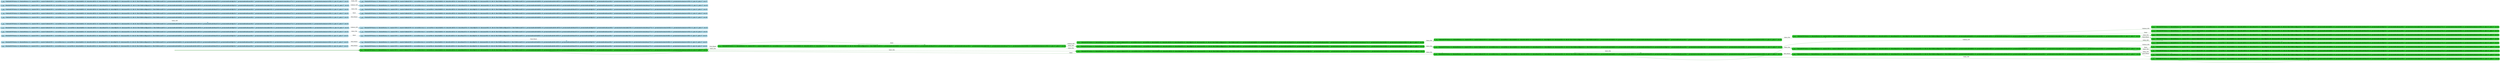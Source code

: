 digraph g {

	rankdir="LR"

	__invisible__[shape="point", color="forestgreen"]
	c0q1[label=<<b>c<sub>0</sub>q<sub>1</sub> = blockedCHVStatus=14, blockedStatus=14, counterCHV=3, counterUnblockCHV=10, currentDirectory=1, currentFile=0, data(efad[6])=22, data(eficcid[3])=19, data(efimsi[5])=21, data(eflp[4])=20, data(none[0])=19, dd=28, filesChildren(dfgsm[2])=5, filesChildren(mf[1])=2, permissionRead(efad[6])=10, permissionRead(eficcid[3])=9, permissionRead(efimsi[5])=8, permissionRead(eflp[4])=7, permissionRead(none[0])=7, permissionSession(adm[10])=12, permissionSession(always[7])=11, permissionSession(chv[8])=12, permissionSession(never[9])=12, pin=15, puk=17, sw=23</b>>, shape="box", style="rounded, filled", fillcolor="limegreen", color="forestgreen", penwidth=3] // Initial
	c1q1[label=<<b>c<sub>1</sub>q<sub>1</sub> = blockedCHVStatus=14, blockedStatus=14, counterCHV=3, counterUnblockCHV=10, currentDirectory=1, currentFile=0, data(efad[6])=22, data(eficcid[3])=19, data(efimsi[5])=21, data(eflp[4])=20, data(none[0])=19, dd=28, filesChildren(dfgsm[2])=5, filesChildren(mf[1])=2, permissionRead(efad[6])=10, permissionRead(eficcid[3])=9, permissionRead(efimsi[5])=8, permissionRead(eflp[4])=7, permissionRead(none[0])=7, permissionSession(adm[10])=12, permissionSession(always[7])=11, permissionSession(chv[8])=12, permissionSession(never[9])=12, pin=15, puk=17, sw=24</b>>, shape="box", style="rounded, filled", fillcolor="limegreen", color="forestgreen"]
	c2q1[label=<<b>c<sub>2</sub>q<sub>1</sub> = blockedCHVStatus=14, blockedStatus=14, counterCHV=3, counterUnblockCHV=9, currentDirectory=1, currentFile=0, data(efad[6])=22, data(eficcid[3])=19, data(efimsi[5])=21, data(eflp[4])=20, data(none[0])=19, dd=28, filesChildren(dfgsm[2])=5, filesChildren(mf[1])=2, permissionRead(efad[6])=10, permissionRead(eficcid[3])=9, permissionRead(efimsi[5])=8, permissionRead(eflp[4])=7, permissionRead(none[0])=7, permissionSession(adm[10])=12, permissionSession(always[7])=11, permissionSession(chv[8])=12, permissionSession(never[9])=12, pin=15, puk=17, sw=26</b>>, shape="box", style="rounded, filled", fillcolor="limegreen", color="forestgreen"]
	c27q1[label=<<b>c<sub>27</sub>q<sub>1</sub> = blockedCHVStatus=14, blockedStatus=14, counterCHV=3, counterUnblockCHV=9, currentDirectory=2, currentFile=0, data(efad[6])=22, data(eficcid[3])=19, data(efimsi[5])=21, data(eflp[4])=20, data(none[0])=19, dd=28, filesChildren(dfgsm[2])=5, filesChildren(mf[1])=2, permissionRead(efad[6])=10, permissionRead(eficcid[3])=9, permissionRead(efimsi[5])=8, permissionRead(eflp[4])=7, permissionRead(none[0])=7, permissionSession(adm[10])=12, permissionSession(always[7])=11, permissionSession(chv[8])=12, permissionSession(never[9])=12, pin=15, puk=17, sw=23</b>>, shape="box", style="rounded, filled", fillcolor="limegreen", color="forestgreen"]
	c28q1[label=<<b>c<sub>28</sub>q<sub>1</sub> = blockedCHVStatus=14, blockedStatus=14, counterCHV=3, counterUnblockCHV=9, currentDirectory=2, currentFile=5, data(efad[6])=22, data(eficcid[3])=19, data(efimsi[5])=21, data(eflp[4])=20, data(none[0])=19, dd=28, filesChildren(dfgsm[2])=5, filesChildren(mf[1])=2, permissionRead(efad[6])=10, permissionRead(eficcid[3])=9, permissionRead(efimsi[5])=8, permissionRead(eflp[4])=7, permissionRead(none[0])=7, permissionSession(adm[10])=12, permissionSession(always[7])=11, permissionSession(chv[8])=12, permissionSession(never[9])=12, pin=15, puk=17, sw=23</b>>, shape="box", style="rounded, filled", fillcolor="limegreen", color="forestgreen"]
	c36q1[label=<<b>c<sub>36</sub>q<sub>1</sub> = blockedCHVStatus=14, blockedStatus=14, counterCHV=3, counterUnblockCHV=9, currentDirectory=2, currentFile=5, data(efad[6])=22, data(eficcid[3])=19, data(efimsi[5])=21, data(eflp[4])=20, data(none[0])=19, dd=28, filesChildren(dfgsm[2])=5, filesChildren(mf[1])=2, permissionRead(efad[6])=10, permissionRead(eficcid[3])=9, permissionRead(efimsi[5])=8, permissionRead(eflp[4])=7, permissionRead(none[0])=7, permissionSession(adm[10])=12, permissionSession(always[7])=11, permissionSession(chv[8])=12, permissionSession(never[9])=12, pin=15, puk=17, sw=26</b>>, shape="box", style="rounded, filled", fillcolor="limegreen", color="forestgreen"]
	c37q1[label=<<b>c<sub>37</sub>q<sub>1</sub> = blockedCHVStatus=14, blockedStatus=14, counterCHV=3, counterUnblockCHV=9, currentDirectory=1, currentFile=0, data(efad[6])=22, data(eficcid[3])=19, data(efimsi[5])=21, data(eflp[4])=20, data(none[0])=19, dd=28, filesChildren(dfgsm[2])=5, filesChildren(mf[1])=2, permissionRead(efad[6])=10, permissionRead(eficcid[3])=9, permissionRead(efimsi[5])=8, permissionRead(eflp[4])=7, permissionRead(none[0])=7, permissionSession(adm[10])=12, permissionSession(always[7])=11, permissionSession(chv[8])=12, permissionSession(never[9])=12, pin=15, puk=17, sw=23</b>>, shape="box", style="rounded, filled", fillcolor="limegreen", color="forestgreen"]
	c38q1[label=<<b>c<sub>38</sub>q<sub>1</sub> = blockedCHVStatus=14, blockedStatus=14, counterCHV=3, counterUnblockCHV=9, currentDirectory=2, currentFile=5, data(efad[6])=22, data(eficcid[3])=19, data(efimsi[5])=21, data(eflp[4])=20, data(none[0])=19, dd=28, filesChildren(dfgsm[2])=5, filesChildren(mf[1])=2, permissionRead(efad[6])=10, permissionRead(eficcid[3])=9, permissionRead(efimsi[5])=8, permissionRead(eflp[4])=7, permissionRead(none[0])=7, permissionSession(adm[10])=12, permissionSession(always[7])=11, permissionSession(chv[8])=12, permissionSession(never[9])=12, pin=15, puk=17, sw=25</b>>, shape="box", style="rounded, filled", fillcolor="limegreen", color="forestgreen"]
	c39q1[label=<<b>c<sub>39</sub>q<sub>1</sub> = blockedCHVStatus=14, blockedStatus=14, counterCHV=3, counterUnblockCHV=8, currentDirectory=2, currentFile=5, data(efad[6])=22, data(eficcid[3])=19, data(efimsi[5])=21, data(eflp[4])=20, data(none[0])=19, dd=28, filesChildren(dfgsm[2])=5, filesChildren(mf[1])=2, permissionRead(efad[6])=10, permissionRead(eficcid[3])=9, permissionRead(efimsi[5])=8, permissionRead(eflp[4])=7, permissionRead(none[0])=7, permissionSession(adm[10])=12, permissionSession(always[7])=11, permissionSession(chv[8])=12, permissionSession(never[9])=12, pin=15, puk=17, sw=26</b>>, shape="box", style="rounded, filled", fillcolor="limegreen", color="forestgreen"]
	c34q1[label=<<b>c<sub>34</sub>q<sub>1</sub> = blockedCHVStatus=14, blockedStatus=14, counterCHV=2, counterUnblockCHV=9, currentDirectory=2, currentFile=5, data(efad[6])=22, data(eficcid[3])=19, data(efimsi[5])=21, data(eflp[4])=20, data(none[0])=19, dd=28, filesChildren(dfgsm[2])=5, filesChildren(mf[1])=2, permissionRead(efad[6])=10, permissionRead(eficcid[3])=9, permissionRead(efimsi[5])=8, permissionRead(eflp[4])=7, permissionRead(none[0])=7, permissionSession(adm[10])=12, permissionSession(always[7])=11, permissionSession(chv[8])=12, permissionSession(never[9])=12, pin=15, puk=17, sw=26</b>>, shape="box", style="rounded, filled", fillcolor="limegreen", color="forestgreen"]
	c3q1[label=<<b>c<sub>3</sub>q<sub>1</sub> = blockedCHVStatus=14, blockedStatus=14, counterCHV=2, counterUnblockCHV=10, currentDirectory=1, currentFile=0, data(efad[6])=22, data(eficcid[3])=19, data(efimsi[5])=21, data(eflp[4])=20, data(none[0])=19, dd=28, filesChildren(dfgsm[2])=5, filesChildren(mf[1])=2, permissionRead(efad[6])=10, permissionRead(eficcid[3])=9, permissionRead(efimsi[5])=8, permissionRead(eflp[4])=7, permissionRead(none[0])=7, permissionSession(adm[10])=12, permissionSession(always[7])=11, permissionSession(chv[8])=12, permissionSession(never[9])=12, pin=15, puk=17, sw=26</b>>, shape="box", style="rounded, filled", fillcolor="limegreen", color="forestgreen"]
	c25q1[label=<<b>c<sub>25</sub>q<sub>1</sub> = blockedCHVStatus=14, blockedStatus=14, counterCHV=2, counterUnblockCHV=10, currentDirectory=2, currentFile=0, data(efad[6])=22, data(eficcid[3])=19, data(efimsi[5])=21, data(eflp[4])=20, data(none[0])=19, dd=28, filesChildren(dfgsm[2])=5, filesChildren(mf[1])=2, permissionRead(efad[6])=10, permissionRead(eficcid[3])=9, permissionRead(efimsi[5])=8, permissionRead(eflp[4])=7, permissionRead(none[0])=7, permissionSession(adm[10])=12, permissionSession(always[7])=11, permissionSession(chv[8])=12, permissionSession(never[9])=12, pin=15, puk=17, sw=23</b>>, shape="box", style="rounded, filled", fillcolor="limegreen", color="forestgreen"]
	c26q1[label=<<b>c<sub>26</sub>q<sub>1</sub> = blockedCHVStatus=14, blockedStatus=14, counterCHV=2, counterUnblockCHV=10, currentDirectory=2, currentFile=5, data(efad[6])=22, data(eficcid[3])=19, data(efimsi[5])=21, data(eflp[4])=20, data(none[0])=19, dd=28, filesChildren(dfgsm[2])=5, filesChildren(mf[1])=2, permissionRead(efad[6])=10, permissionRead(eficcid[3])=9, permissionRead(efimsi[5])=8, permissionRead(eflp[4])=7, permissionRead(none[0])=7, permissionSession(adm[10])=12, permissionSession(always[7])=11, permissionSession(chv[8])=12, permissionSession(never[9])=12, pin=15, puk=17, sw=23</b>>, shape="box", style="rounded, filled", fillcolor="limegreen", color="forestgreen"]
	c31q1[label=<<b>c<sub>31</sub>q<sub>1</sub> = blockedCHVStatus=14, blockedStatus=14, counterCHV=2, counterUnblockCHV=10, currentDirectory=2, currentFile=5, data(efad[6])=22, data(eficcid[3])=19, data(efimsi[5])=21, data(eflp[4])=20, data(none[0])=19, dd=28, filesChildren(dfgsm[2])=5, filesChildren(mf[1])=2, permissionRead(efad[6])=10, permissionRead(eficcid[3])=9, permissionRead(efimsi[5])=8, permissionRead(eflp[4])=7, permissionRead(none[0])=7, permissionSession(adm[10])=12, permissionSession(always[7])=11, permissionSession(chv[8])=12, permissionSession(never[9])=12, pin=15, puk=17, sw=26</b>>, shape="box", style="rounded, filled", fillcolor="limegreen", color="forestgreen"]
	c32q1[label=<<b>c<sub>32</sub>q<sub>1</sub> = blockedCHVStatus=14, blockedStatus=14, counterCHV=2, counterUnblockCHV=10, currentDirectory=1, currentFile=0, data(efad[6])=22, data(eficcid[3])=19, data(efimsi[5])=21, data(eflp[4])=20, data(none[0])=19, dd=28, filesChildren(dfgsm[2])=5, filesChildren(mf[1])=2, permissionRead(efad[6])=10, permissionRead(eficcid[3])=9, permissionRead(efimsi[5])=8, permissionRead(eflp[4])=7, permissionRead(none[0])=7, permissionSession(adm[10])=12, permissionSession(always[7])=11, permissionSession(chv[8])=12, permissionSession(never[9])=12, pin=15, puk=17, sw=23</b>>, shape="box", style="rounded, filled", fillcolor="limegreen", color="forestgreen"]
	c33q1[label=<<b>c<sub>33</sub>q<sub>1</sub> = blockedCHVStatus=14, blockedStatus=14, counterCHV=2, counterUnblockCHV=10, currentDirectory=2, currentFile=5, data(efad[6])=22, data(eficcid[3])=19, data(efimsi[5])=21, data(eflp[4])=20, data(none[0])=19, dd=28, filesChildren(dfgsm[2])=5, filesChildren(mf[1])=2, permissionRead(efad[6])=10, permissionRead(eficcid[3])=9, permissionRead(efimsi[5])=8, permissionRead(eflp[4])=7, permissionRead(none[0])=7, permissionSession(adm[10])=12, permissionSession(always[7])=11, permissionSession(chv[8])=12, permissionSession(never[9])=12, pin=15, puk=17, sw=25</b>>, shape="box", style="rounded, filled", fillcolor="limegreen", color="forestgreen"]
	c35q1[label=<<b>c<sub>35</sub>q<sub>1</sub> = blockedCHVStatus=14, blockedStatus=14, counterCHV=3, counterUnblockCHV=10, currentDirectory=2, currentFile=5, data(efad[6])=22, data(eficcid[3])=19, data(efimsi[5])=21, data(eflp[4])=20, data(none[0])=19, dd=28, filesChildren(dfgsm[2])=5, filesChildren(mf[1])=2, permissionRead(efad[6])=10, permissionRead(eficcid[3])=9, permissionRead(efimsi[5])=8, permissionRead(eflp[4])=7, permissionRead(none[0])=7, permissionSession(adm[10])=12, permissionSession(always[7])=11, permissionSession(chv[8])=11, permissionSession(never[9])=12, pin=15, puk=17, sw=23</b>>, shape="box", style="rounded, filled", fillcolor="limegreen", color="forestgreen"]
	c29q1[label=<<b>c<sub>29</sub>q<sub>1</sub> = blockedCHVStatus=14, blockedStatus=14, counterCHV=3, counterUnblockCHV=10, currentDirectory=2, currentFile=0, data(efad[6])=22, data(eficcid[3])=19, data(efimsi[5])=21, data(eflp[4])=20, data(none[0])=19, dd=28, filesChildren(dfgsm[2])=5, filesChildren(mf[1])=2, permissionRead(efad[6])=10, permissionRead(eficcid[3])=9, permissionRead(efimsi[5])=8, permissionRead(eflp[4])=7, permissionRead(none[0])=7, permissionSession(adm[10])=12, permissionSession(always[7])=11, permissionSession(chv[8])=12, permissionSession(never[9])=12, pin=15, puk=17, sw=23</b>>, shape="box", style="rounded, filled", fillcolor="limegreen", color="forestgreen"]
	c30q1[label=<<b>c<sub>30</sub>q<sub>1</sub> = blockedCHVStatus=14, blockedStatus=14, counterCHV=3, counterUnblockCHV=10, currentDirectory=2, currentFile=5, data(efad[6])=22, data(eficcid[3])=19, data(efimsi[5])=21, data(eflp[4])=20, data(none[0])=19, dd=28, filesChildren(dfgsm[2])=5, filesChildren(mf[1])=2, permissionRead(efad[6])=10, permissionRead(eficcid[3])=9, permissionRead(efimsi[5])=8, permissionRead(eflp[4])=7, permissionRead(none[0])=7, permissionSession(adm[10])=12, permissionSession(always[7])=11, permissionSession(chv[8])=12, permissionSession(never[9])=12, pin=15, puk=17, sw=23</b>>, shape="box", style="rounded, filled", fillcolor="limegreen", color="forestgreen"]
	c40q1[label=<<b>c<sub>40</sub>q<sub>1</sub> = blockedCHVStatus=14, blockedStatus=14, counterCHV=3, counterUnblockCHV=10, currentDirectory=2, currentFile=5, data(efad[6])=22, data(eficcid[3])=19, data(efimsi[5])=21, data(eflp[4])=20, data(none[0])=19, dd=28, filesChildren(dfgsm[2])=5, filesChildren(mf[1])=2, permissionRead(efad[6])=10, permissionRead(eficcid[3])=9, permissionRead(efimsi[5])=8, permissionRead(eflp[4])=7, permissionRead(none[0])=7, permissionSession(adm[10])=12, permissionSession(always[7])=11, permissionSession(chv[8])=12, permissionSession(never[9])=12, pin=15, puk=17, sw=26</b>>, shape="box", style="rounded, filled", fillcolor="limegreen", color="forestgreen"]
	c4q1[label=<<b>c<sub>4</sub>q<sub>1</sub> = blockedCHVStatus=14, blockedStatus=14, counterCHV=1, counterUnblockCHV=1, currentDirectory=2, currentFile=0, data(efad[6])=19, data(eficcid[3])=19, data(efimsi[5])=20, data(eflp[4])=19, data(none[0])=19, dd=28, filesChildren(dfgsm[2])=4, filesChildren(mf[1])=2, permissionRead(efad[6])=10, permissionRead(eficcid[3])=9, permissionRead(efimsi[5])=8, permissionRead(eflp[4])=7, permissionRead(none[0])=7, permissionSession(adm[10])=12, permissionSession(always[7])=11, permissionSession(chv[8])=11, permissionSession(never[9])=12, pin=16, puk=17, sw=23</b>>, shape="box", style="rounded, filled, dashed", fillcolor="lightblue2", color="deepskyblue4"]
	c5q1[label=<<b>c<sub>5</sub>q<sub>1</sub> = blockedCHVStatus=14, blockedStatus=14, counterCHV=1, counterUnblockCHV=1, currentDirectory=2, currentFile=0, data(efad[6])=19, data(eficcid[3])=19, data(efimsi[5])=20, data(eflp[4])=19, data(none[0])=19, dd=28, filesChildren(dfgsm[2])=4, filesChildren(mf[1])=2, permissionRead(efad[6])=10, permissionRead(eficcid[3])=9, permissionRead(efimsi[5])=8, permissionRead(eflp[4])=7, permissionRead(none[0])=7, permissionSession(adm[10])=12, permissionSession(always[7])=11, permissionSession(chv[8])=11, permissionSession(never[9])=12, pin=16, puk=17, sw=24</b>>, shape="box", style="rounded, filled, dashed", fillcolor="lightblue2", color="deepskyblue4"]
	c6q1[label=<<b>c<sub>6</sub>q<sub>1</sub> = blockedCHVStatus=14, blockedStatus=14, counterCHV=1, counterUnblockCHV=1, currentDirectory=2, currentFile=4, data(efad[6])=19, data(eficcid[3])=19, data(efimsi[5])=19, data(eflp[4])=19, data(none[0])=19, dd=28, filesChildren(dfgsm[2])=4, filesChildren(mf[1])=2, permissionRead(efad[6])=10, permissionRead(eficcid[3])=9, permissionRead(efimsi[5])=8, permissionRead(eflp[4])=7, permissionRead(none[0])=7, permissionSession(adm[10])=12, permissionSession(always[7])=11, permissionSession(chv[8])=11, permissionSession(never[9])=12, pin=15, puk=17, sw=23</b>>, shape="box", style="rounded, filled, dashed", fillcolor="lightblue2", color="deepskyblue4"]
	c7q0[label=<<b>c<sub>7</sub>q<sub>0</sub> = blockedCHVStatus=14, blockedStatus=14, counterCHV=1, counterUnblockCHV=1, currentDirectory=2, currentFile=4, data(efad[6])=19, data(eficcid[3])=19, data(efimsi[5])=19, data(eflp[4])=19, data(none[0])=19, dd=19, filesChildren(dfgsm[2])=4, filesChildren(mf[1])=2, permissionRead(efad[6])=10, permissionRead(eficcid[3])=9, permissionRead(efimsi[5])=8, permissionRead(eflp[4])=7, permissionRead(none[0])=7, permissionSession(adm[10])=12, permissionSession(always[7])=11, permissionSession(chv[8])=11, permissionSession(never[9])=12, pin=15, puk=17, sw=23</b>>, shape="box", style="rounded, filled, dashed", fillcolor="lightblue2", color="deepskyblue4"]
	c8q1[label=<<b>c<sub>8</sub>q<sub>1</sub> = blockedCHVStatus=14, blockedStatus=14, counterCHV=1, counterUnblockCHV=1, currentDirectory=2, currentFile=0, data(efad[6])=19, data(eficcid[3])=19, data(efimsi[5])=19, data(eflp[4])=19, data(none[0])=19, dd=28, filesChildren(dfgsm[2])=4, filesChildren(mf[1])=2, permissionRead(efad[6])=10, permissionRead(eficcid[3])=9, permissionRead(efimsi[5])=8, permissionRead(eflp[4])=7, permissionRead(none[0])=7, permissionSession(adm[10])=12, permissionSession(always[7])=11, permissionSession(chv[8])=11, permissionSession(never[9])=12, pin=15, puk=17, sw=23</b>>, shape="box", style="rounded, filled, dashed", fillcolor="lightblue2", color="deepskyblue4"]
	c9q1[label=<<b>c<sub>9</sub>q<sub>1</sub> = blockedCHVStatus=14, blockedStatus=14, counterCHV=1, counterUnblockCHV=1, currentDirectory=1, currentFile=0, data(efad[6])=19, data(eficcid[3])=19, data(efimsi[5])=19, data(eflp[4])=19, data(none[0])=19, dd=28, filesChildren(dfgsm[2])=4, filesChildren(mf[1])=2, permissionRead(efad[6])=10, permissionRead(eficcid[3])=9, permissionRead(efimsi[5])=8, permissionRead(eflp[4])=7, permissionRead(none[0])=7, permissionSession(adm[10])=12, permissionSession(always[7])=11, permissionSession(chv[8])=12, permissionSession(never[9])=12, pin=15, puk=17, sw=23</b>>, shape="box", style="rounded, filled, dashed", fillcolor="lightblue2", color="deepskyblue4"]
	c10q1[label=<<b>c<sub>10</sub>q<sub>1</sub> = blockedCHVStatus=14, blockedStatus=14, counterCHV=1, counterUnblockCHV=1, currentDirectory=1, currentFile=4, data(efad[6])=19, data(eficcid[3])=19, data(efimsi[5])=19, data(eflp[4])=19, data(none[0])=19, dd=28, filesChildren(dfgsm[2])=4, filesChildren(mf[1])=3, permissionRead(efad[6])=10, permissionRead(eficcid[3])=9, permissionRead(efimsi[5])=8, permissionRead(eflp[4])=7, permissionRead(none[0])=7, permissionSession(adm[10])=12, permissionSession(always[7])=11, permissionSession(chv[8])=11, permissionSession(never[9])=12, pin=18, puk=17, sw=23</b>>, shape="box", style="rounded, filled, dashed", fillcolor="lightblue2", color="deepskyblue4"]
	c11q1[label=<<b>c<sub>11</sub>q<sub>1</sub> = blockedCHVStatus=14, blockedStatus=14, counterCHV=1, counterUnblockCHV=1, currentDirectory=1, currentFile=3, data(efad[6])=19, data(eficcid[3])=19, data(efimsi[5])=19, data(eflp[4])=19, data(none[0])=19, dd=28, filesChildren(dfgsm[2])=4, filesChildren(mf[1])=3, permissionRead(efad[6])=10, permissionRead(eficcid[3])=9, permissionRead(efimsi[5])=8, permissionRead(eflp[4])=7, permissionRead(none[0])=7, permissionSession(adm[10])=12, permissionSession(always[7])=11, permissionSession(chv[8])=11, permissionSession(never[9])=12, pin=18, puk=17, sw=23</b>>, shape="box", style="rounded, filled, dashed", fillcolor="lightblue2", color="deepskyblue4"]
	c12q1[label=<<b>c<sub>12</sub>q<sub>1</sub> = blockedCHVStatus=14, blockedStatus=14, counterCHV=3, counterUnblockCHV=10, currentDirectory=2, currentFile=0, data(efad[6])=19, data(eficcid[3])=19, data(efimsi[5])=19, data(eflp[4])=19, data(none[0])=19, dd=28, filesChildren(dfgsm[2])=4, filesChildren(mf[1])=2, permissionRead(efad[6])=10, permissionRead(eficcid[3])=9, permissionRead(efimsi[5])=8, permissionRead(eflp[4])=7, permissionRead(none[0])=7, permissionSession(adm[10])=12, permissionSession(always[7])=11, permissionSession(chv[8])=11, permissionSession(never[9])=12, pin=16, puk=17, sw=24</b>>, shape="box", style="rounded, filled, dashed", fillcolor="lightblue2", color="deepskyblue4"]
	c13q1[label=<<b>c<sub>13</sub>q<sub>1</sub> = blockedCHVStatus=14, blockedStatus=14, counterCHV=3, counterUnblockCHV=10, currentDirectory=2, currentFile=0, data(efad[6])=19, data(eficcid[3])=19, data(efimsi[5])=19, data(eflp[4])=19, data(none[0])=19, dd=28, filesChildren(dfgsm[2])=4, filesChildren(mf[1])=2, permissionRead(efad[6])=10, permissionRead(eficcid[3])=9, permissionRead(efimsi[5])=8, permissionRead(eflp[4])=7, permissionRead(none[0])=7, permissionSession(adm[10])=12, permissionSession(always[7])=11, permissionSession(chv[8])=11, permissionSession(never[9])=12, pin=15, puk=17, sw=23</b>>, shape="box", style="rounded, filled, dashed", fillcolor="lightblue2", color="deepskyblue4"]
	c14q1[label=<<b>c<sub>14</sub>q<sub>1</sub> = blockedCHVStatus=14, blockedStatus=14, counterCHV=3, counterUnblockCHV=1, currentDirectory=2, currentFile=0, data(efad[6])=19, data(eficcid[3])=19, data(efimsi[5])=19, data(eflp[4])=19, data(none[0])=19, dd=28, filesChildren(dfgsm[2])=4, filesChildren(mf[1])=2, permissionRead(efad[6])=10, permissionRead(eficcid[3])=9, permissionRead(efimsi[5])=8, permissionRead(eflp[4])=7, permissionRead(none[0])=7, permissionSession(adm[10])=12, permissionSession(always[7])=11, permissionSession(chv[8])=11, permissionSession(never[9])=12, pin=15, puk=17, sw=23</b>>, shape="box", style="rounded, filled, dashed", fillcolor="lightblue2", color="deepskyblue4"]
	c15q0[label=<<b>c<sub>15</sub>q<sub>0</sub> = blockedCHVStatus=14, blockedStatus=14, counterCHV=1, counterUnblockCHV=1, currentDirectory=2, currentFile=3, data(efad[6])=19, data(eficcid[3])=19, data(efimsi[5])=19, data(eflp[4])=19, data(none[0])=19, dd=19, filesChildren(dfgsm[2])=4, filesChildren(mf[1])=2, permissionRead(efad[6])=10, permissionRead(eficcid[3])=9, permissionRead(efimsi[5])=8, permissionRead(eflp[4])=7, permissionRead(none[0])=7, permissionSession(adm[10])=12, permissionSession(always[7])=11, permissionSession(chv[8])=11, permissionSession(never[9])=12, pin=15, puk=17, sw=23</b>>, shape="box", style="rounded, filled, dashed", fillcolor="lightblue2", color="deepskyblue4"]
	c16q1[label=<<b>c<sub>16</sub>q<sub>1</sub> = blockedCHVStatus=14, blockedStatus=14, counterCHV=1, counterUnblockCHV=1, currentDirectory=2, currentFile=3, data(efad[6])=19, data(eficcid[3])=19, data(efimsi[5])=19, data(eflp[4])=19, data(none[0])=19, dd=28, filesChildren(dfgsm[2])=4, filesChildren(mf[1])=2, permissionRead(efad[6])=10, permissionRead(eficcid[3])=9, permissionRead(efimsi[5])=8, permissionRead(eflp[4])=7, permissionRead(none[0])=7, permissionSession(adm[10])=12, permissionSession(always[7])=11, permissionSession(chv[8])=11, permissionSession(never[9])=12, pin=15, puk=17, sw=26</b>>, shape="box", style="rounded, filled, dashed", fillcolor="lightblue2", color="deepskyblue4"]
	c17q0[label=<<b>c<sub>17</sub>q<sub>0</sub> = blockedCHVStatus=14, blockedStatus=14, counterCHV=1, counterUnblockCHV=1, currentDirectory=2, currentFile=0, data(efad[6])=19, data(eficcid[3])=19, data(efimsi[5])=19, data(eflp[4])=19, data(none[0])=19, dd=19, filesChildren(dfgsm[2])=4, filesChildren(mf[1])=2, permissionRead(efad[6])=10, permissionRead(eficcid[3])=9, permissionRead(efimsi[5])=8, permissionRead(eflp[4])=7, permissionRead(none[0])=7, permissionSession(adm[10])=12, permissionSession(always[7])=11, permissionSession(chv[8])=11, permissionSession(never[9])=12, pin=15, puk=17, sw=23</b>>, shape="box", style="rounded, filled, dashed", fillcolor="lightblue2", color="deepskyblue4"]
	c18q0[label=<<b>c<sub>18</sub>q<sub>0</sub> = blockedCHVStatus=14, blockedStatus=14, counterCHV=1, counterUnblockCHV=1, currentDirectory=1, currentFile=0, data(efad[6])=19, data(eficcid[3])=19, data(efimsi[5])=19, data(eflp[4])=19, data(none[0])=19, dd=19, filesChildren(dfgsm[2])=4, filesChildren(mf[1])=2, permissionRead(efad[6])=10, permissionRead(eficcid[3])=9, permissionRead(efimsi[5])=8, permissionRead(eflp[4])=7, permissionRead(none[0])=7, permissionSession(adm[10])=12, permissionSession(always[7])=11, permissionSession(chv[8])=12, permissionSession(never[9])=12, pin=15, puk=17, sw=23</b>>, shape="box", style="rounded, filled, dashed", fillcolor="lightblue2", color="deepskyblue4"]
	c19q0[label=<<b>c<sub>19</sub>q<sub>0</sub> = blockedCHVStatus=14, blockedStatus=14, counterCHV=1, counterUnblockCHV=1, currentDirectory=1, currentFile=4, data(efad[6])=21, data(eficcid[3])=19, data(efimsi[5])=19, data(eflp[4])=19, data(none[0])=19, dd=19, filesChildren(dfgsm[2])=4, filesChildren(mf[1])=3, permissionRead(efad[6])=10, permissionRead(eficcid[3])=9, permissionRead(efimsi[5])=8, permissionRead(eflp[4])=7, permissionRead(none[0])=7, permissionSession(adm[10])=12, permissionSession(always[7])=11, permissionSession(chv[8])=12, permissionSession(never[9])=12, pin=15, puk=17, sw=24</b>>, shape="box", style="rounded, filled, dashed", fillcolor="lightblue2", color="deepskyblue4"]
	c20q0[label=<<b>c<sub>20</sub>q<sub>0</sub> = blockedCHVStatus=14, blockedStatus=14, counterCHV=1, counterUnblockCHV=1, currentDirectory=1, currentFile=3, data(efad[6])=21, data(eficcid[3])=19, data(efimsi[5])=19, data(eflp[4])=19, data(none[0])=19, dd=19, filesChildren(dfgsm[2])=4, filesChildren(mf[1])=3, permissionRead(efad[6])=10, permissionRead(eficcid[3])=9, permissionRead(efimsi[5])=8, permissionRead(eflp[4])=7, permissionRead(none[0])=7, permissionSession(adm[10])=12, permissionSession(always[7])=11, permissionSession(chv[8])=12, permissionSession(never[9])=12, pin=15, puk=17, sw=23</b>>, shape="box", style="rounded, filled, dashed", fillcolor="lightblue2", color="deepskyblue4"]
	c21q0[label=<<b>c<sub>21</sub>q<sub>0</sub> = blockedCHVStatus=14, blockedStatus=14, counterCHV=3, counterUnblockCHV=10, currentDirectory=2, currentFile=0, data(efad[6])=19, data(eficcid[3])=19, data(efimsi[5])=19, data(eflp[4])=20, data(none[0])=19, dd=19, filesChildren(dfgsm[2])=4, filesChildren(mf[1])=2, permissionRead(efad[6])=10, permissionRead(eficcid[3])=9, permissionRead(efimsi[5])=8, permissionRead(eflp[4])=7, permissionRead(none[0])=7, permissionSession(adm[10])=12, permissionSession(always[7])=11, permissionSession(chv[8])=11, permissionSession(never[9])=12, pin=16, puk=17, sw=24</b>>, shape="box", style="rounded, filled, dashed", fillcolor="lightblue2", color="deepskyblue4"]
	c22q0[label=<<b>c<sub>22</sub>q<sub>0</sub> = blockedCHVStatus=14, blockedStatus=14, counterCHV=3, counterUnblockCHV=10, currentDirectory=2, currentFile=0, data(efad[6])=19, data(eficcid[3])=19, data(efimsi[5])=19, data(eflp[4])=20, data(none[0])=19, dd=19, filesChildren(dfgsm[2])=4, filesChildren(mf[1])=2, permissionRead(efad[6])=10, permissionRead(eficcid[3])=9, permissionRead(efimsi[5])=8, permissionRead(eflp[4])=7, permissionRead(none[0])=7, permissionSession(adm[10])=12, permissionSession(always[7])=11, permissionSession(chv[8])=11, permissionSession(never[9])=12, pin=15, puk=17, sw=23</b>>, shape="box", style="rounded, filled, dashed", fillcolor="lightblue2", color="deepskyblue4"]
	c23q0[label=<<b>c<sub>23</sub>q<sub>0</sub> = blockedCHVStatus=14, blockedStatus=14, counterCHV=1, counterUnblockCHV=1, currentDirectory=2, currentFile=0, data(efad[6])=19, data(eficcid[3])=19, data(efimsi[5])=19, data(eflp[4])=19, data(none[0])=19, dd=19, filesChildren(dfgsm[2])=4, filesChildren(mf[1])=2, permissionRead(efad[6])=10, permissionRead(eficcid[3])=9, permissionRead(efimsi[5])=8, permissionRead(eflp[4])=7, permissionRead(none[0])=7, permissionSession(adm[10])=12, permissionSession(always[7])=11, permissionSession(chv[8])=11, permissionSession(never[9])=12, pin=16, puk=17, sw=23</b>>, shape="box", style="rounded, filled, dashed", fillcolor="lightblue2", color="deepskyblue4"]
	c24q0[label=<<b>c<sub>24</sub>q<sub>0</sub> = blockedCHVStatus=13, blockedStatus=14, counterCHV=0, counterUnblockCHV=1, currentDirectory=2, currentFile=0, data(efad[6])=19, data(eficcid[3])=19, data(efimsi[5])=19, data(eflp[4])=19, data(none[0])=19, dd=19, filesChildren(dfgsm[2])=4, filesChildren(mf[1])=2, permissionRead(efad[6])=10, permissionRead(eficcid[3])=9, permissionRead(efimsi[5])=8, permissionRead(eflp[4])=7, permissionRead(none[0])=7, permissionSession(adm[10])=12, permissionSession(always[7])=11, permissionSession(chv[8])=12, permissionSession(never[9])=12, pin=16, puk=17, sw=27</b>>, shape="box", style="rounded, filled, dashed", fillcolor="lightblue2", color="deepskyblue4"]

	__invisible__ -> c0q1[penwidth=3, color="forestgreen"]
	c0q1 -> c1q1[label=<Read_Binary>, color="forestgreen"]
	c1q1 -> c1q1[label=<Reset>, color="forestgreen"]
	c1q1 -> c0q1[label=<Select_File>, color="forestgreen"]
	c1q1 -> c2q1[label=<Unblock_CHV>, color="forestgreen"]
	c2q1 -> c27q1[label=<Select_File>, color="forestgreen"]
	c27q1 -> c28q1[label=<Select_File>, color="forestgreen"]
	c28q1 -> c36q1[label=<Read_Binary>, color="forestgreen"]
	c28q1 -> c37q1[label=<Reset>, color="forestgreen"]
	c28q1 -> c38q1[label=<Select_File>, color="forestgreen"]
	c28q1 -> c39q1[label=<Unblock_CHV>, color="forestgreen"]
	c28q1 -> c34q1[label=<Verify_CHV>, color="forestgreen"]
	c1q1 -> c3q1[label=<Verify_CHV>, color="forestgreen"]
	c3q1 -> c25q1[label=<Select_File>, color="forestgreen"]
	c25q1 -> c26q1[label=<Select_File>, color="forestgreen"]
	c26q1 -> c31q1[label=<Read_Binary>, color="forestgreen"]
	c26q1 -> c32q1[label=<Reset>, color="forestgreen"]
	c26q1 -> c33q1[label=<Select_File>, color="forestgreen"]
	c26q1 -> c34q1[label=<Unblock_CHV>, color="forestgreen"]
	c26q1 -> c35q1[label=<Verify_CHV>, color="forestgreen"]
	c1q1 -> c29q1[label=<Select_File>, color="forestgreen"]
	c29q1 -> c30q1[label=<Select_File>, color="forestgreen"]
	c30q1 -> c40q1[label=<Read_Binary>, color="forestgreen"]
	c30q1 -> c0q1[label=<Reset>, color="forestgreen"]
	c30q1 -> c30q1[label=<Select_File>, color="forestgreen"]
	c30q1 -> c36q1[label=<Unblock_CHV>, color="forestgreen"]
	c30q1 -> c31q1[label=<Verify_CHV>, color="forestgreen"]
	c0q1 -> c29q1[label=<Select_File>, color="forestgreen"]
	c4q1 -> c5q1[label=<Read_Binary>, color="deepskyblue4", style="dashed"]
	c6q1 -> c7q0[label=<Read_Binary>, color="deepskyblue4", style="dashed"]
	c8q1 -> c9q1[label=<Reset>, color="deepskyblue4", style="dashed"]
	c10q1 -> c11q1[label=<Select_File>, color="deepskyblue4", style="dashed"]
	c12q1 -> c13q1[label=<Unblock_CHV>, color="deepskyblue4", style="dashed"]
	c14q1 -> c14q1[label=<Verify_CHV>, color="deepskyblue4", style="dashed"]
	c7q0 -> c7q0[label=<Read_Binary>, color="deepskyblue4", style="dashed"]
	c15q0 -> c16q1[label=<Read_Binary>, color="deepskyblue4", style="dashed"]
	c17q0 -> c18q0[label=<Reset>, color="deepskyblue4", style="dashed"]
	c19q0 -> c20q0[label=<Select_File>, color="deepskyblue4", style="dashed"]
	c21q0 -> c22q0[label=<Unblock_CHV>, color="deepskyblue4", style="dashed"]
	c23q0 -> c24q0[label=<Verify_CHV>, color="deepskyblue4", style="dashed"]

}
